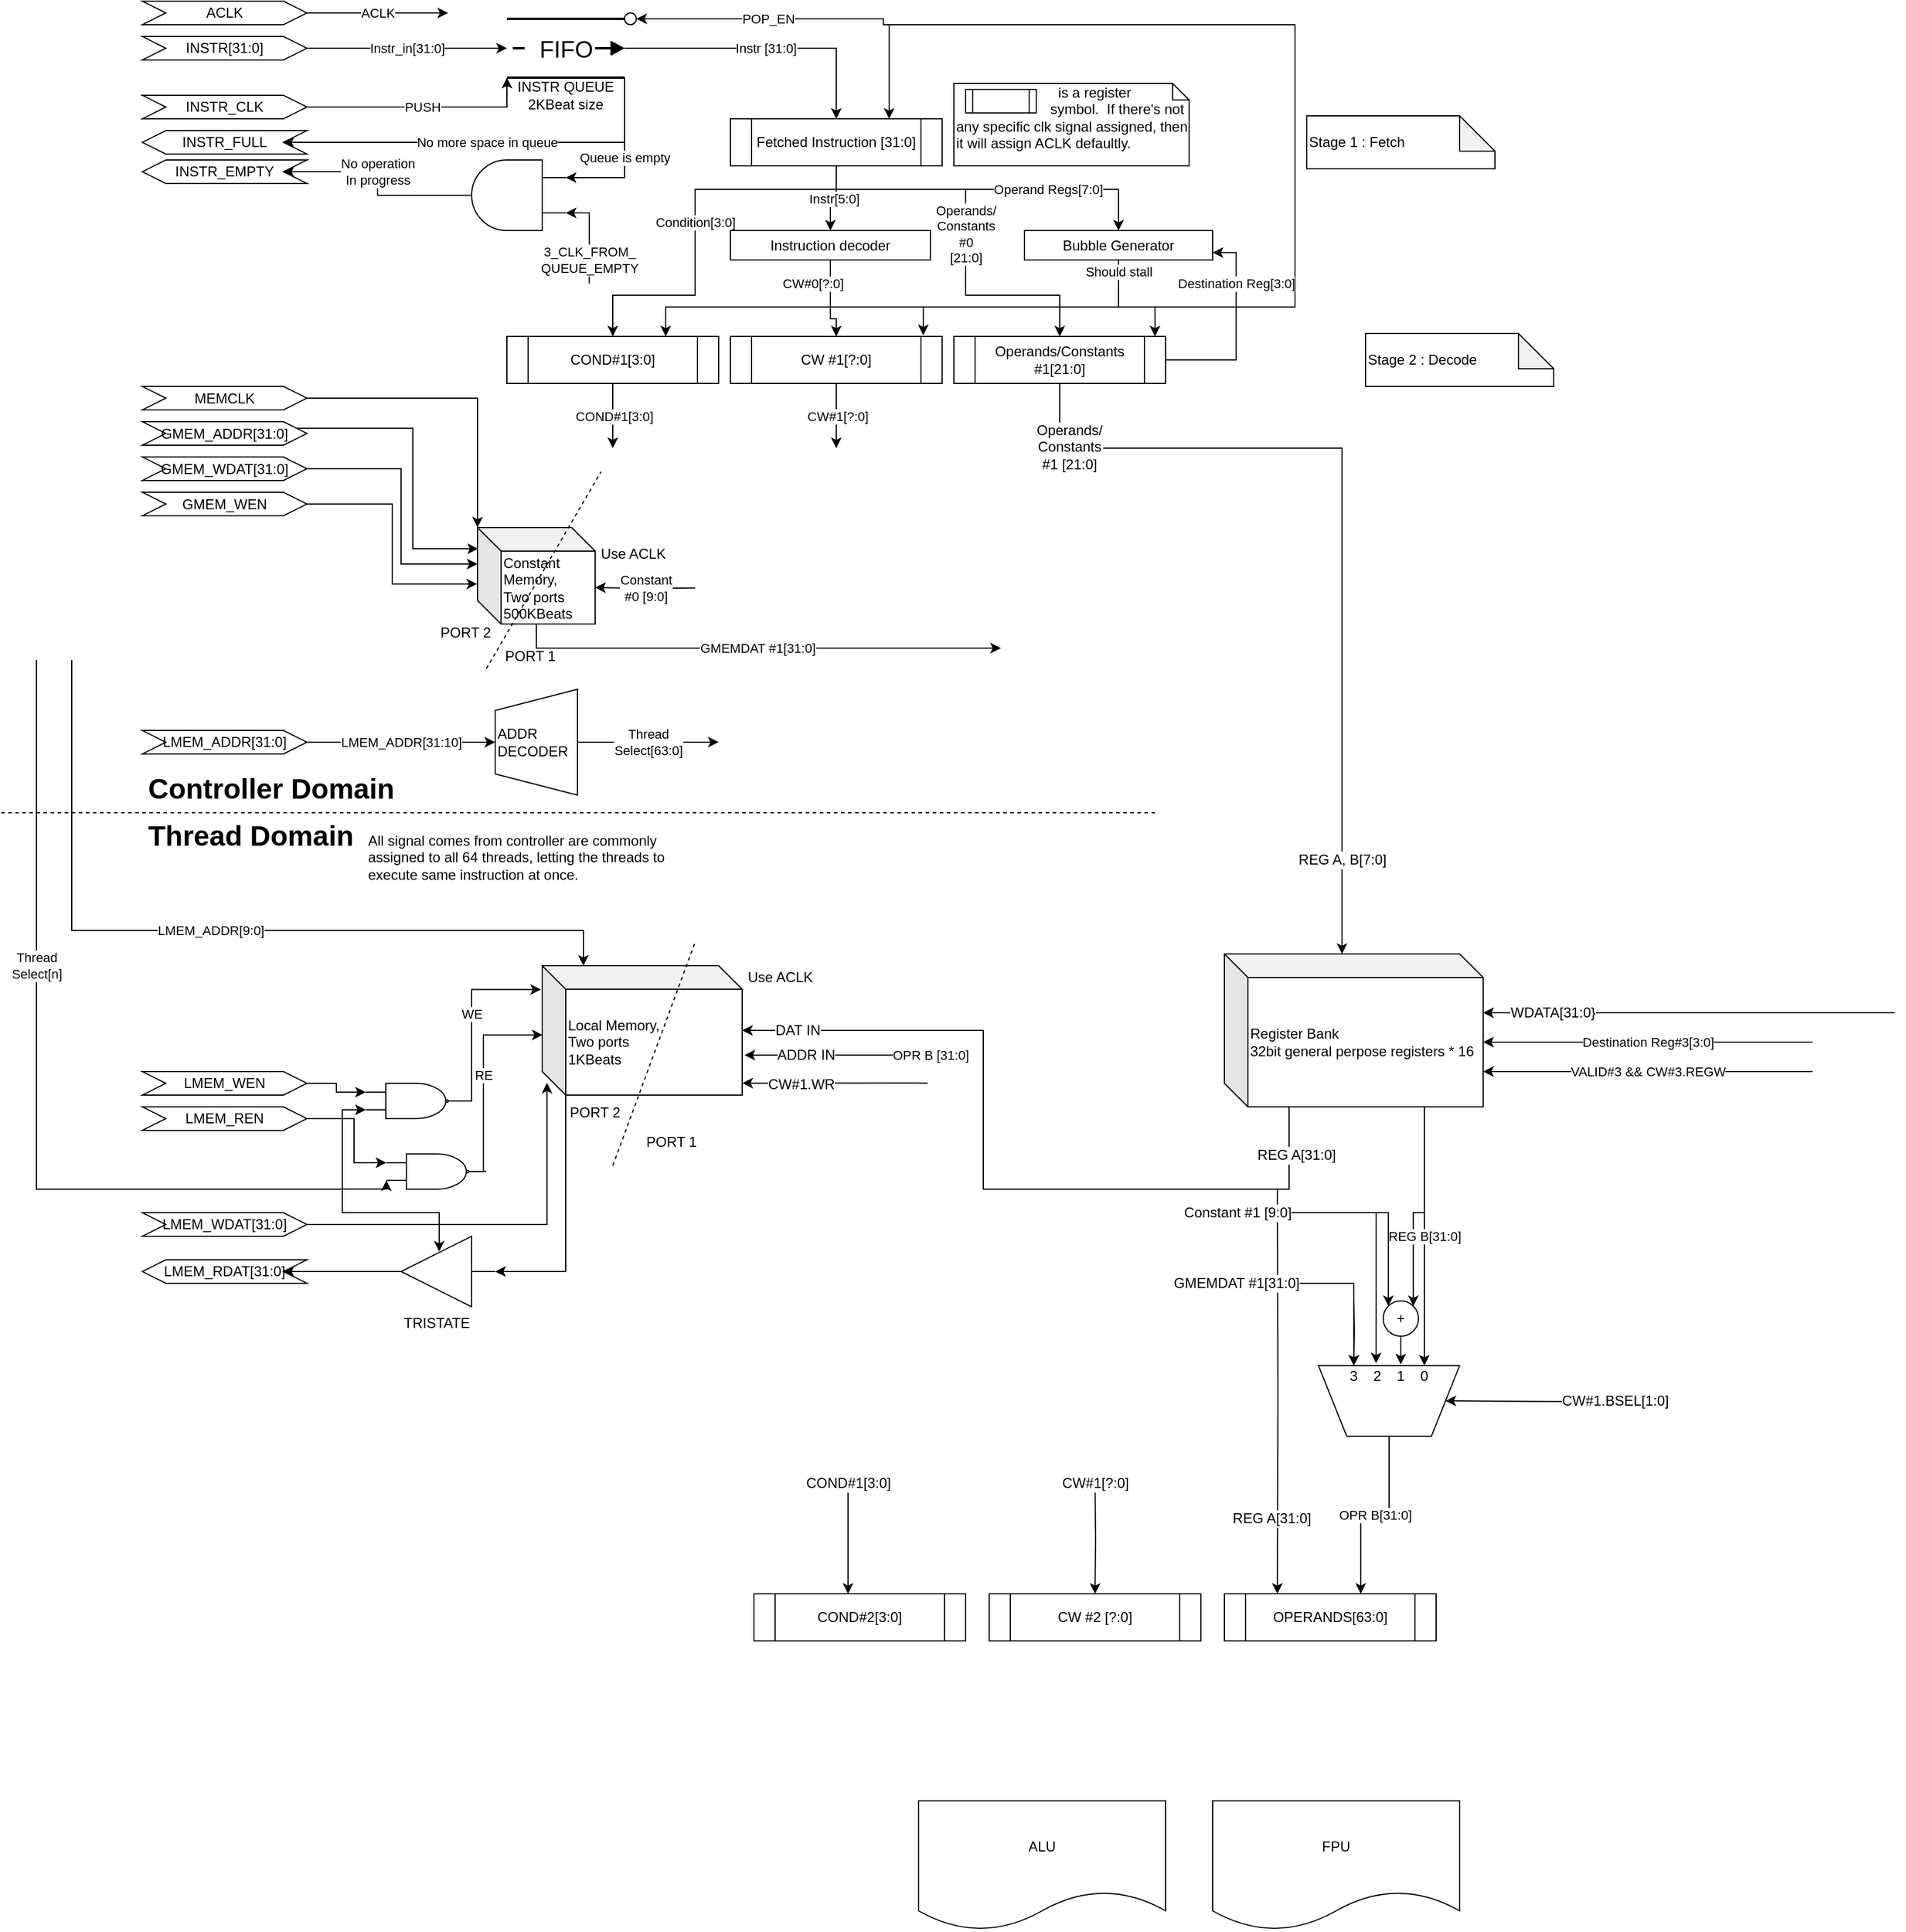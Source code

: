 <mxfile version="10.6.9" type="device"><diagram id="GFs_m2COBvJKlhi9vGBS" name="Page-1"><mxGraphModel dx="882" dy="807" grid="1" gridSize="10" guides="1" tooltips="1" connect="1" arrows="1" fold="1" page="1" pageScale="1" pageWidth="1169" pageHeight="827" math="0" shadow="0"><root><mxCell id="0"/><mxCell id="1" parent="0"/><mxCell id="w4Xrjc9ANLXoHk5ifPLj-215" value="" style="endArrow=none;dashed=1;html=1;fontColor=#000000;" edge="1" parent="1"><mxGeometry width="50" height="50" relative="1" as="geometry"><mxPoint x="442.5" y="867.5" as="sourcePoint"/><mxPoint x="540" y="700" as="targetPoint"/></mxGeometry></mxCell><mxCell id="w4Xrjc9ANLXoHk5ifPLj-197" style="edgeStyle=orthogonalEdgeStyle;rounded=0;orthogonalLoop=1;jettySize=auto;html=1;exitX=0.25;exitY=0;exitDx=0;exitDy=0;fontColor=#000000;entryX=0.25;entryY=0;entryDx=0;entryDy=0;" edge="1" parent="1" target="w4Xrjc9ANLXoHk5ifPLj-196"><mxGeometry relative="1" as="geometry"><mxPoint x="1115" y="1310" as="sourcePoint"/></mxGeometry></mxCell><mxCell id="w4Xrjc9ANLXoHk5ifPLj-198" value="REG A[31:0]" style="text;html=1;resizable=0;points=[];align=center;verticalAlign=middle;labelBackgroundColor=#ffffff;" vertex="1" connectable="0" parent="w4Xrjc9ANLXoHk5ifPLj-197"><mxGeometry x="0.57" y="-4" relative="1" as="geometry"><mxPoint x="-1" y="10" as="offset"/></mxGeometry></mxCell><mxCell id="w4Xrjc9ANLXoHk5ifPLj-187" style="edgeStyle=orthogonalEdgeStyle;rounded=0;orthogonalLoop=1;jettySize=auto;html=1;exitX=0;exitY=0;exitDx=0;exitDy=0;fontColor=#000000;entryX=0;entryY=0;entryDx=0;entryDy=0;" edge="1" parent="1" target="w4Xrjc9ANLXoHk5ifPLj-186"><mxGeometry relative="1" as="geometry"><mxPoint x="1190" y="1330" as="sourcePoint"/><Array as="points"><mxPoint x="1209" y="1330"/></Array></mxGeometry></mxCell><mxCell id="w4Xrjc9ANLXoHk5ifPLj-188" style="edgeStyle=orthogonalEdgeStyle;rounded=0;orthogonalLoop=1;jettySize=auto;html=1;exitX=1;exitY=0;exitDx=0;exitDy=0;fontColor=#000000;entryX=1;entryY=0;entryDx=0;entryDy=0;" edge="1" parent="1" target="w4Xrjc9ANLXoHk5ifPLj-186"><mxGeometry relative="1" as="geometry"><mxPoint x="1240" y="1330" as="sourcePoint"/><Array as="points"><mxPoint x="1231" y="1330"/></Array></mxGeometry></mxCell><mxCell id="w4Xrjc9ANLXoHk5ifPLj-83" style="edgeStyle=orthogonalEdgeStyle;rounded=0;orthogonalLoop=1;jettySize=auto;html=1;entryX=0.75;entryY=0;entryDx=0;entryDy=0;fontColor=#000000;" edge="1" parent="1" source="w4Xrjc9ANLXoHk5ifPLj-72" target="w4Xrjc9ANLXoHk5ifPLj-75"><mxGeometry relative="1" as="geometry"><Array as="points"><mxPoint x="980" y="560"/><mxPoint x="595" y="560"/></Array></mxGeometry></mxCell><mxCell id="w4Xrjc9ANLXoHk5ifPLj-82" style="edgeStyle=orthogonalEdgeStyle;rounded=0;orthogonalLoop=1;jettySize=auto;html=1;entryX=0.911;entryY=-0.025;entryDx=0;entryDy=0;entryPerimeter=0;fontColor=#000000;" edge="1" parent="1" source="w4Xrjc9ANLXoHk5ifPLj-72" target="w4Xrjc9ANLXoHk5ifPLj-55"><mxGeometry relative="1" as="geometry"><Array as="points"><mxPoint x="980" y="560"/><mxPoint x="814" y="560"/></Array></mxGeometry></mxCell><mxCell id="w4Xrjc9ANLXoHk5ifPLj-79" value="Operands/&lt;br&gt;Constants&lt;br&gt;#0&lt;br&gt;[21:0]&lt;br&gt;" style="edgeStyle=orthogonalEdgeStyle;rounded=0;orthogonalLoop=1;jettySize=auto;html=1;exitX=0.5;exitY=1;exitDx=0;exitDy=0;fontColor=#000000;" edge="1" parent="1" source="w4Xrjc9ANLXoHk5ifPLj-32" target="w4Xrjc9ANLXoHk5ifPLj-70"><mxGeometry relative="1" as="geometry"><Array as="points"><mxPoint x="740" y="460"/><mxPoint x="850" y="460"/><mxPoint x="850" y="550"/><mxPoint x="930" y="550"/></Array></mxGeometry></mxCell><mxCell id="w4Xrjc9ANLXoHk5ifPLj-17" value="ACLK" style="edgeStyle=orthogonalEdgeStyle;rounded=0;orthogonalLoop=1;jettySize=auto;html=1;exitX=1;exitY=0.5;exitDx=0;exitDy=0;fontColor=#000000;" edge="1" parent="1" source="w4Xrjc9ANLXoHk5ifPLj-2"><mxGeometry relative="1" as="geometry"><mxPoint x="410" y="310" as="targetPoint"/><Array as="points"><mxPoint x="400" y="310"/><mxPoint x="400" y="310"/></Array></mxGeometry></mxCell><mxCell id="w4Xrjc9ANLXoHk5ifPLj-2" value="ACLK&lt;br&gt;" style="shape=step;perimeter=stepPerimeter;whiteSpace=wrap;html=1;fixedSize=1;" vertex="1" parent="1"><mxGeometry x="150" y="300" width="140" height="20" as="geometry"/></mxCell><mxCell id="w4Xrjc9ANLXoHk5ifPLj-25" value="Instr_in[31:0]" style="edgeStyle=orthogonalEdgeStyle;rounded=0;orthogonalLoop=1;jettySize=auto;html=1;exitX=1;exitY=0.5;exitDx=0;exitDy=0;entryX=0;entryY=0.5;entryDx=0;entryDy=0;fontColor=#000000;" edge="1" parent="1" source="w4Xrjc9ANLXoHk5ifPLj-3" target="w4Xrjc9ANLXoHk5ifPLj-22"><mxGeometry relative="1" as="geometry"/></mxCell><mxCell id="w4Xrjc9ANLXoHk5ifPLj-3" value="INSTR[31:0]&lt;br&gt;" style="shape=step;perimeter=stepPerimeter;whiteSpace=wrap;html=1;fixedSize=1;" vertex="1" parent="1"><mxGeometry x="150" y="330" width="140" height="20" as="geometry"/></mxCell><mxCell id="w4Xrjc9ANLXoHk5ifPLj-37" value="PUSH" style="edgeStyle=orthogonalEdgeStyle;rounded=0;orthogonalLoop=1;jettySize=auto;html=1;exitX=1;exitY=0.5;exitDx=0;exitDy=0;entryX=0;entryY=1;entryDx=0;entryDy=0;fontColor=#000000;" edge="1" parent="1" source="w4Xrjc9ANLXoHk5ifPLj-4" target="w4Xrjc9ANLXoHk5ifPLj-22"><mxGeometry relative="1" as="geometry"/></mxCell><mxCell id="w4Xrjc9ANLXoHk5ifPLj-4" value="INSTR_CLK" style="shape=step;perimeter=stepPerimeter;whiteSpace=wrap;html=1;fixedSize=1;" vertex="1" parent="1"><mxGeometry x="150" y="380" width="140" height="20" as="geometry"/></mxCell><mxCell id="w4Xrjc9ANLXoHk5ifPLj-112" style="edgeStyle=orthogonalEdgeStyle;rounded=0;orthogonalLoop=1;jettySize=auto;html=1;exitX=1;exitY=0.25;exitDx=0;exitDy=0;entryX=0.005;entryY=0.22;entryDx=0;entryDy=0;entryPerimeter=0;fontColor=#000000;" edge="1" parent="1" source="w4Xrjc9ANLXoHk5ifPLj-5" target="w4Xrjc9ANLXoHk5ifPLj-106"><mxGeometry relative="1" as="geometry"><Array as="points"><mxPoint x="380" y="663"/><mxPoint x="380" y="766"/></Array></mxGeometry></mxCell><mxCell id="w4Xrjc9ANLXoHk5ifPLj-5" value="GMEM_ADDR[31:0]" style="shape=step;perimeter=stepPerimeter;whiteSpace=wrap;html=1;fixedSize=1;" vertex="1" parent="1"><mxGeometry x="150" y="657.5" width="140" height="20" as="geometry"/></mxCell><mxCell id="w4Xrjc9ANLXoHk5ifPLj-111" style="edgeStyle=orthogonalEdgeStyle;rounded=0;orthogonalLoop=1;jettySize=auto;html=1;exitX=1;exitY=0.5;exitDx=0;exitDy=0;entryX=0;entryY=0;entryDx=0;entryDy=31;entryPerimeter=0;fontColor=#000000;" edge="1" parent="1" source="w4Xrjc9ANLXoHk5ifPLj-6" target="w4Xrjc9ANLXoHk5ifPLj-106"><mxGeometry relative="1" as="geometry"><Array as="points"><mxPoint x="370" y="697"/><mxPoint x="370" y="779"/></Array></mxGeometry></mxCell><mxCell id="w4Xrjc9ANLXoHk5ifPLj-6" value="GMEM_WDAT[31:0]" style="shape=step;perimeter=stepPerimeter;whiteSpace=wrap;html=1;fixedSize=1;" vertex="1" parent="1"><mxGeometry x="150" y="687.5" width="140" height="20" as="geometry"/></mxCell><mxCell id="w4Xrjc9ANLXoHk5ifPLj-113" style="edgeStyle=orthogonalEdgeStyle;rounded=0;orthogonalLoop=1;jettySize=auto;html=1;entryX=0;entryY=0;entryDx=0;entryDy=0;entryPerimeter=0;fontColor=#000000;" edge="1" parent="1" source="w4Xrjc9ANLXoHk5ifPLj-7" target="w4Xrjc9ANLXoHk5ifPLj-106"><mxGeometry relative="1" as="geometry"/></mxCell><mxCell id="w4Xrjc9ANLXoHk5ifPLj-7" value="MEMCLK" style="shape=step;perimeter=stepPerimeter;whiteSpace=wrap;html=1;fixedSize=1;" vertex="1" parent="1"><mxGeometry x="150" y="627.5" width="140" height="20" as="geometry"/></mxCell><mxCell id="w4Xrjc9ANLXoHk5ifPLj-110" style="edgeStyle=orthogonalEdgeStyle;rounded=0;orthogonalLoop=1;jettySize=auto;html=1;exitX=1;exitY=0.5;exitDx=0;exitDy=0;entryX=-0.003;entryY=0.585;entryDx=0;entryDy=0;entryPerimeter=0;fontColor=#000000;" edge="1" parent="1" source="w4Xrjc9ANLXoHk5ifPLj-10" target="w4Xrjc9ANLXoHk5ifPLj-106"><mxGeometry relative="1" as="geometry"/></mxCell><mxCell id="w4Xrjc9ANLXoHk5ifPLj-10" value="GMEM_WEN" style="shape=step;perimeter=stepPerimeter;whiteSpace=wrap;html=1;fixedSize=1;" vertex="1" parent="1"><mxGeometry x="150" y="717.5" width="140" height="20" as="geometry"/></mxCell><mxCell id="w4Xrjc9ANLXoHk5ifPLj-121" value="LMEM_ADDR[31:10]" style="edgeStyle=orthogonalEdgeStyle;rounded=0;orthogonalLoop=1;jettySize=auto;html=1;exitX=1;exitY=0.5;exitDx=0;exitDy=0;entryX=0.5;entryY=1;entryDx=0;entryDy=0;fontColor=#000000;" edge="1" parent="1" source="w4Xrjc9ANLXoHk5ifPLj-11" target="w4Xrjc9ANLXoHk5ifPLj-120"><mxGeometry relative="1" as="geometry"/></mxCell><mxCell id="w4Xrjc9ANLXoHk5ifPLj-11" value="LMEM_ADDR[31:0]" style="shape=step;perimeter=stepPerimeter;whiteSpace=wrap;html=1;fixedSize=1;" vertex="1" parent="1"><mxGeometry x="150" y="920" width="140" height="20" as="geometry"/></mxCell><mxCell id="w4Xrjc9ANLXoHk5ifPLj-33" value="Instr [31:0]" style="edgeStyle=orthogonalEdgeStyle;rounded=0;orthogonalLoop=1;jettySize=auto;html=1;exitX=1;exitY=0.5;exitDx=0;exitDy=0;entryX=0.5;entryY=0;entryDx=0;entryDy=0;fontColor=#000000;" edge="1" parent="1" source="w4Xrjc9ANLXoHk5ifPLj-22" target="w4Xrjc9ANLXoHk5ifPLj-32"><mxGeometry relative="1" as="geometry"/></mxCell><mxCell id="w4Xrjc9ANLXoHk5ifPLj-42" value="No more space in queue" style="edgeStyle=orthogonalEdgeStyle;rounded=0;orthogonalLoop=1;jettySize=auto;html=1;exitX=1;exitY=1;exitDx=0;exitDy=0;entryX=1;entryY=0.5;entryDx=0;entryDy=0;fontColor=#000000;" edge="1" parent="1" source="w4Xrjc9ANLXoHk5ifPLj-22" target="w4Xrjc9ANLXoHk5ifPLj-40"><mxGeometry relative="1" as="geometry"><Array as="points"><mxPoint x="560" y="420"/></Array></mxGeometry></mxCell><mxCell id="w4Xrjc9ANLXoHk5ifPLj-48" value="Queue is empty" style="edgeStyle=orthogonalEdgeStyle;rounded=0;orthogonalLoop=1;jettySize=auto;html=1;exitX=1;exitY=1;exitDx=0;exitDy=0;entryX=0;entryY=0.25;entryDx=0;entryDy=0;entryPerimeter=0;fontColor=#000000;" edge="1" parent="1" source="w4Xrjc9ANLXoHk5ifPLj-22" target="w4Xrjc9ANLXoHk5ifPLj-43"><mxGeometry relative="1" as="geometry"/></mxCell><mxCell id="w4Xrjc9ANLXoHk5ifPLj-22" value="FIFO" style="strokeWidth=2;html=1;shape=mxgraph.lean_mapping.fifo_sequence_flow;pointerEvents=1;fontStyle=0;fontSize=20;align=center;fillColor=none;" vertex="1" parent="1"><mxGeometry x="460" y="315" width="100" height="50" as="geometry"/></mxCell><mxCell id="w4Xrjc9ANLXoHk5ifPLj-23" value="INSTR QUEUE&lt;br&gt;2KBeat size&lt;br&gt;" style="text;html=1;strokeColor=none;fillColor=none;align=center;verticalAlign=middle;whiteSpace=wrap;rounded=0;fontColor=#000000;" vertex="1" parent="1"><mxGeometry x="425" y="370" width="170" height="20" as="geometry"/></mxCell><mxCell id="w4Xrjc9ANLXoHk5ifPLj-26" value="" style="endArrow=none;dashed=1;html=1;fontColor=#000000;" edge="1" parent="1"><mxGeometry width="50" height="50" relative="1" as="geometry"><mxPoint x="30" y="990" as="sourcePoint"/><mxPoint x="1011" y="990" as="targetPoint"/></mxGeometry></mxCell><mxCell id="w4Xrjc9ANLXoHk5ifPLj-28" value="&lt;h1&gt;Controller Domain&lt;/h1&gt;" style="text;html=1;strokeColor=none;fillColor=none;spacing=5;spacingTop=-20;whiteSpace=wrap;overflow=hidden;rounded=0;fontColor=#000000;" vertex="1" parent="1"><mxGeometry x="150" y="950" width="360" height="40" as="geometry"/></mxCell><mxCell id="w4Xrjc9ANLXoHk5ifPLj-31" value="&lt;h1&gt;Thread Domain&lt;/h1&gt;" style="text;html=1;strokeColor=none;fillColor=none;spacing=5;spacingTop=-20;whiteSpace=wrap;overflow=hidden;rounded=0;fontColor=#000000;" vertex="1" parent="1"><mxGeometry x="150" y="990" width="190" height="40" as="geometry"/></mxCell><mxCell id="w4Xrjc9ANLXoHk5ifPLj-52" value="Instr[5:0]" style="edgeStyle=orthogonalEdgeStyle;rounded=0;orthogonalLoop=1;jettySize=auto;html=1;entryX=0.5;entryY=0;entryDx=0;entryDy=0;fontColor=#000000;" edge="1" parent="1" source="w4Xrjc9ANLXoHk5ifPLj-32" target="w4Xrjc9ANLXoHk5ifPLj-51"><mxGeometry relative="1" as="geometry"/></mxCell><mxCell id="w4Xrjc9ANLXoHk5ifPLj-74" value="Operand Regs[7:0]" style="edgeStyle=orthogonalEdgeStyle;rounded=0;orthogonalLoop=1;jettySize=auto;html=1;exitX=0.5;exitY=1;exitDx=0;exitDy=0;entryX=0.5;entryY=0;entryDx=0;entryDy=0;fontColor=#000000;" edge="1" parent="1" source="w4Xrjc9ANLXoHk5ifPLj-32" target="w4Xrjc9ANLXoHk5ifPLj-72"><mxGeometry x="0.356" relative="1" as="geometry"><Array as="points"><mxPoint x="740" y="460"/><mxPoint x="980" y="460"/></Array><mxPoint as="offset"/></mxGeometry></mxCell><mxCell id="w4Xrjc9ANLXoHk5ifPLj-88" style="edgeStyle=orthogonalEdgeStyle;rounded=0;orthogonalLoop=1;jettySize=auto;html=1;fontColor=#000000;entryX=0.75;entryY=0;entryDx=0;entryDy=0;exitX=0.5;exitY=1;exitDx=0;exitDy=0;" edge="1" parent="1" source="w4Xrjc9ANLXoHk5ifPLj-72" target="w4Xrjc9ANLXoHk5ifPLj-32"><mxGeometry relative="1" as="geometry"><mxPoint x="785" y="290" as="sourcePoint"/><Array as="points"><mxPoint x="980" y="560"/><mxPoint x="1130" y="560"/><mxPoint x="1130" y="320"/><mxPoint x="785" y="320"/></Array></mxGeometry></mxCell><mxCell id="w4Xrjc9ANLXoHk5ifPLj-32" value="Fetched Instruction [31:0]" style="shape=process;whiteSpace=wrap;html=1;backgroundOutline=1;fillColor=none;fontColor=#000000;" vertex="1" parent="1"><mxGeometry x="650" y="400" width="180" height="40" as="geometry"/></mxCell><mxCell id="w4Xrjc9ANLXoHk5ifPLj-35" value="&amp;nbsp; &amp;nbsp; &amp;nbsp; &amp;nbsp; &amp;nbsp; &amp;nbsp; &amp;nbsp; &amp;nbsp; &amp;nbsp; &amp;nbsp; &amp;nbsp; &amp;nbsp; &amp;nbsp; is a register&lt;br&gt;&amp;nbsp; &amp;nbsp; &amp;nbsp; &amp;nbsp; &amp;nbsp; &amp;nbsp; &amp;nbsp; &amp;nbsp; &amp;nbsp; &amp;nbsp; &amp;nbsp; &amp;nbsp; symbol.&amp;nbsp;&amp;nbsp;If there's not any specific clk signal assigned, then it will assign ACLK defaultly.&lt;br&gt;&lt;br&gt;" style="shape=note;whiteSpace=wrap;html=1;size=14;verticalAlign=top;align=left;spacingTop=-6;fillColor=none;fontColor=#000000;" vertex="1" parent="1"><mxGeometry x="840" y="370" width="200" height="70" as="geometry"/></mxCell><mxCell id="w4Xrjc9ANLXoHk5ifPLj-36" value="" style="shape=process;whiteSpace=wrap;html=1;backgroundOutline=1;fillColor=none;fontColor=#000000;" vertex="1" parent="1"><mxGeometry x="850" y="375" width="60" height="20" as="geometry"/></mxCell><mxCell id="w4Xrjc9ANLXoHk5ifPLj-40" value="INSTR_FULL" style="shape=step;perimeter=stepPerimeter;whiteSpace=wrap;html=1;fixedSize=1;flipH=1;" vertex="1" parent="1"><mxGeometry x="150" y="410" width="140" height="20" as="geometry"/></mxCell><mxCell id="w4Xrjc9ANLXoHk5ifPLj-41" value="INSTR_EMPTY" style="shape=step;perimeter=stepPerimeter;whiteSpace=wrap;html=1;fixedSize=1;flipH=1;" vertex="1" parent="1"><mxGeometry x="150" y="435" width="140" height="20" as="geometry"/></mxCell><mxCell id="w4Xrjc9ANLXoHk5ifPLj-46" value="No operation&lt;br&gt;In progress&lt;br&gt;" style="edgeStyle=orthogonalEdgeStyle;rounded=0;orthogonalLoop=1;jettySize=auto;html=1;exitX=1;exitY=0.5;exitDx=0;exitDy=0;exitPerimeter=0;entryX=1;entryY=0.5;entryDx=0;entryDy=0;fontColor=#000000;" edge="1" parent="1" source="w4Xrjc9ANLXoHk5ifPLj-43" target="w4Xrjc9ANLXoHk5ifPLj-41"><mxGeometry relative="1" as="geometry"/></mxCell><mxCell id="w4Xrjc9ANLXoHk5ifPLj-100" value="3_CLK_FROM_&lt;br&gt;QUEUE_EMPTY&lt;br&gt;" style="edgeStyle=orthogonalEdgeStyle;rounded=0;orthogonalLoop=1;jettySize=auto;html=1;exitX=0;exitY=0.75;exitDx=0;exitDy=0;exitPerimeter=0;fontColor=#000000;entryX=0;entryY=0.75;entryDx=0;entryDy=0;entryPerimeter=0;" edge="1" parent="1" target="w4Xrjc9ANLXoHk5ifPLj-43"><mxGeometry x="-0.5" relative="1" as="geometry"><mxPoint x="530" y="540" as="sourcePoint"/><Array as="points"><mxPoint x="530" y="480"/></Array><mxPoint as="offset"/></mxGeometry></mxCell><mxCell id="w4Xrjc9ANLXoHk5ifPLj-43" value="&lt;br&gt;&lt;br&gt;" style="verticalLabelPosition=bottom;shadow=0;dashed=0;align=center;fillColor=#ffffff;html=1;verticalAlign=top;strokeWidth=1;shape=mxgraph.electrical.logic_gates.logic_gate;operation=and;fontColor=#000000;flipH=1;" vertex="1" parent="1"><mxGeometry x="410" y="435" width="100" height="60" as="geometry"/></mxCell><mxCell id="w4Xrjc9ANLXoHk5ifPLj-76" value="Condition[3:0]" style="edgeStyle=orthogonalEdgeStyle;rounded=0;orthogonalLoop=1;jettySize=auto;html=1;entryX=0.5;entryY=0;entryDx=0;entryDy=0;fontColor=#000000;exitX=0.5;exitY=1;exitDx=0;exitDy=0;" edge="1" parent="1" source="w4Xrjc9ANLXoHk5ifPLj-32" target="w4Xrjc9ANLXoHk5ifPLj-75"><mxGeometry relative="1" as="geometry"><mxPoint x="710" y="460" as="sourcePoint"/><Array as="points"><mxPoint x="740" y="460"/><mxPoint x="620" y="460"/><mxPoint x="620" y="550"/><mxPoint x="550" y="550"/></Array></mxGeometry></mxCell><mxCell id="w4Xrjc9ANLXoHk5ifPLj-85" value="CW#0[?:0]" style="edgeStyle=orthogonalEdgeStyle;rounded=0;orthogonalLoop=1;jettySize=auto;html=1;fontColor=#000000;entryX=0.5;entryY=0;entryDx=0;entryDy=0;" edge="1" parent="1" source="w4Xrjc9ANLXoHk5ifPLj-51" target="w4Xrjc9ANLXoHk5ifPLj-55"><mxGeometry x="-0.429" y="-15" relative="1" as="geometry"><mxPoint x="735" y="570" as="targetPoint"/><Array as="points"><mxPoint x="735" y="570"/><mxPoint x="740" y="570"/></Array><mxPoint as="offset"/></mxGeometry></mxCell><mxCell id="w4Xrjc9ANLXoHk5ifPLj-51" value="Instruction decoder" style="rounded=0;whiteSpace=wrap;html=1;fillColor=none;fontColor=#000000;" vertex="1" parent="1"><mxGeometry x="650" y="495" width="170" height="25" as="geometry"/></mxCell><mxCell id="w4Xrjc9ANLXoHk5ifPLj-99" value="CW#1[?:0]&lt;br&gt;" style="edgeStyle=orthogonalEdgeStyle;rounded=0;orthogonalLoop=1;jettySize=auto;html=1;fontColor=#000000;" edge="1" parent="1" source="w4Xrjc9ANLXoHk5ifPLj-55"><mxGeometry relative="1" as="geometry"><mxPoint x="740" y="680" as="targetPoint"/></mxGeometry></mxCell><mxCell id="w4Xrjc9ANLXoHk5ifPLj-55" value="CW #1[?:0]" style="shape=process;whiteSpace=wrap;html=1;backgroundOutline=1;fillColor=none;fontColor=#000000;" vertex="1" parent="1"><mxGeometry x="650" y="585" width="180" height="40" as="geometry"/></mxCell><mxCell id="w4Xrjc9ANLXoHk5ifPLj-73" value="Destination Reg[3:0]" style="edgeStyle=orthogonalEdgeStyle;rounded=0;orthogonalLoop=1;jettySize=auto;html=1;exitX=0;exitY=0.5;exitDx=0;exitDy=0;entryX=1;entryY=0.75;entryDx=0;entryDy=0;fontColor=#000000;" edge="1" parent="1" source="w4Xrjc9ANLXoHk5ifPLj-70" target="w4Xrjc9ANLXoHk5ifPLj-72"><mxGeometry x="0.462" relative="1" as="geometry"><mxPoint as="offset"/></mxGeometry></mxCell><mxCell id="w4Xrjc9ANLXoHk5ifPLj-94" style="edgeStyle=orthogonalEdgeStyle;rounded=0;orthogonalLoop=1;jettySize=auto;html=1;entryX=0;entryY=0;entryDx=100;entryDy=0;entryPerimeter=0;fontColor=#000000;" edge="1" parent="1" source="w4Xrjc9ANLXoHk5ifPLj-70" target="w4Xrjc9ANLXoHk5ifPLj-93"><mxGeometry relative="1" as="geometry"><Array as="points"><mxPoint x="930" y="680"/><mxPoint x="1170" y="680"/></Array></mxGeometry></mxCell><mxCell id="w4Xrjc9ANLXoHk5ifPLj-95" value="REG A, B[7:0]" style="text;html=1;resizable=0;points=[];align=center;verticalAlign=middle;labelBackgroundColor=#ffffff;" vertex="1" connectable="0" parent="w4Xrjc9ANLXoHk5ifPLj-94"><mxGeometry x="0.705" y="4" relative="1" as="geometry"><mxPoint x="-4" y="27" as="offset"/></mxGeometry></mxCell><mxCell id="w4Xrjc9ANLXoHk5ifPLj-108" value="Operands/&lt;br&gt;Constants&lt;br&gt;#1 [21:0]&lt;br&gt;" style="text;html=1;resizable=0;points=[];align=center;verticalAlign=middle;labelBackgroundColor=#ffffff;" vertex="1" connectable="0" parent="w4Xrjc9ANLXoHk5ifPLj-94"><mxGeometry x="-0.827" y="1" relative="1" as="geometry"><mxPoint as="offset"/></mxGeometry></mxCell><mxCell id="w4Xrjc9ANLXoHk5ifPLj-70" value="Operands/Constants&lt;br&gt;#1[21:0]&lt;br&gt;" style="shape=process;whiteSpace=wrap;html=1;backgroundOutline=1;fillColor=none;fontColor=#000000;direction=west;" vertex="1" parent="1"><mxGeometry x="840" y="585" width="180" height="40" as="geometry"/></mxCell><mxCell id="w4Xrjc9ANLXoHk5ifPLj-80" value="Should stall" style="edgeStyle=orthogonalEdgeStyle;rounded=0;orthogonalLoop=1;jettySize=auto;html=1;fontColor=#000000;entryX=0.05;entryY=1;entryDx=0;entryDy=0;entryPerimeter=0;" edge="1" parent="1" source="w4Xrjc9ANLXoHk5ifPLj-72" target="w4Xrjc9ANLXoHk5ifPLj-70"><mxGeometry x="-0.792" relative="1" as="geometry"><Array as="points"><mxPoint x="980" y="560"/><mxPoint x="1011" y="560"/></Array><mxPoint as="offset"/></mxGeometry></mxCell><mxCell id="w4Xrjc9ANLXoHk5ifPLj-72" value="Bubble Generator" style="rounded=0;whiteSpace=wrap;html=1;fillColor=none;fontColor=#000000;" vertex="1" parent="1"><mxGeometry x="900" y="495" width="160" height="25" as="geometry"/></mxCell><mxCell id="w4Xrjc9ANLXoHk5ifPLj-98" value="COND#1[3:0]" style="edgeStyle=orthogonalEdgeStyle;rounded=0;orthogonalLoop=1;jettySize=auto;html=1;fontColor=#000000;" edge="1" parent="1" source="w4Xrjc9ANLXoHk5ifPLj-75"><mxGeometry relative="1" as="geometry"><mxPoint x="550" y="680" as="targetPoint"/></mxGeometry></mxCell><mxCell id="w4Xrjc9ANLXoHk5ifPLj-75" value="COND#1[3:0]" style="shape=process;whiteSpace=wrap;html=1;backgroundOutline=1;fillColor=none;fontColor=#000000;" vertex="1" parent="1"><mxGeometry x="460" y="585" width="180" height="40" as="geometry"/></mxCell><mxCell id="w4Xrjc9ANLXoHk5ifPLj-89" value="All signal comes from controller are commonly assigned to all 64 threads, letting the threads to execute same instruction at once." style="text;html=1;strokeColor=none;fillColor=none;align=left;verticalAlign=top;whiteSpace=wrap;rounded=0;" vertex="1" parent="1"><mxGeometry x="340" y="1000" width="290" height="80" as="geometry"/></mxCell><mxCell id="w4Xrjc9ANLXoHk5ifPLj-90" value="Stage 2 : Decode" style="shape=note;whiteSpace=wrap;html=1;backgroundOutline=1;darkOpacity=0.05;rounded=0;fillColor=none;align=left;" vertex="1" parent="1"><mxGeometry x="1190" y="582.5" width="160" height="45" as="geometry"/></mxCell><mxCell id="w4Xrjc9ANLXoHk5ifPLj-91" value="Stage 1 : Fetch" style="shape=note;whiteSpace=wrap;html=1;backgroundOutline=1;darkOpacity=0.05;rounded=0;fillColor=none;align=left;" vertex="1" parent="1"><mxGeometry x="1140" y="397.5" width="160" height="45" as="geometry"/></mxCell><mxCell id="w4Xrjc9ANLXoHk5ifPLj-93" value="Register Bank&lt;br&gt;32bit general perpose registers * 16&lt;br&gt;" style="shape=cube;whiteSpace=wrap;html=1;boundedLbl=1;backgroundOutline=1;darkOpacity=0.05;darkOpacity2=0.1;rounded=0;fillColor=none;align=left;" vertex="1" parent="1"><mxGeometry x="1070" y="1110" width="220" height="130" as="geometry"/></mxCell><mxCell id="w4Xrjc9ANLXoHk5ifPLj-103" value="" style="ellipse;whiteSpace=wrap;html=1;aspect=fixed;rounded=0;fillColor=none;align=left;" vertex="1" parent="1"><mxGeometry x="560" y="310" width="10" height="10" as="geometry"/></mxCell><mxCell id="w4Xrjc9ANLXoHk5ifPLj-104" value="POP_EN" style="edgeStyle=orthogonalEdgeStyle;rounded=0;orthogonalLoop=1;jettySize=auto;html=1;entryX=1;entryY=0.5;entryDx=0;entryDy=0;fontColor=#000000;" edge="1" parent="1" target="w4Xrjc9ANLXoHk5ifPLj-103"><mxGeometry relative="1" as="geometry"><mxPoint x="789.951" y="319.961" as="sourcePoint"/><mxPoint x="560.049" y="314.913" as="targetPoint"/><Array as="points"><mxPoint x="780" y="320"/><mxPoint x="780" y="315"/></Array></mxGeometry></mxCell><mxCell id="w4Xrjc9ANLXoHk5ifPLj-109" value="Constant&lt;br&gt;#0 [9:0]&lt;br&gt;" style="edgeStyle=orthogonalEdgeStyle;rounded=0;orthogonalLoop=1;jettySize=auto;html=1;exitX=0;exitY=0;exitDx=100;exitDy=51;exitPerimeter=0;fontColor=#000000;entryX=0;entryY=0;entryDx=100;entryDy=51;entryPerimeter=0;" edge="1" parent="1" target="w4Xrjc9ANLXoHk5ifPLj-106"><mxGeometry relative="1" as="geometry"><mxPoint x="620" y="798.833" as="sourcePoint"/></mxGeometry></mxCell><mxCell id="w4Xrjc9ANLXoHk5ifPLj-153" value="GMEMDAT #1[31:0]" style="edgeStyle=orthogonalEdgeStyle;rounded=0;orthogonalLoop=1;jettySize=auto;html=1;fontColor=#000000;" edge="1" parent="1" source="w4Xrjc9ANLXoHk5ifPLj-106"><mxGeometry relative="1" as="geometry"><mxPoint x="880" y="850" as="targetPoint"/><Array as="points"><mxPoint x="485" y="850"/><mxPoint x="850" y="850"/></Array></mxGeometry></mxCell><mxCell id="w4Xrjc9ANLXoHk5ifPLj-106" value="Constant&lt;br&gt;Memory,&lt;br&gt;Two ports&lt;br&gt;500KBeats&lt;br&gt;" style="shape=cube;whiteSpace=wrap;html=1;boundedLbl=1;backgroundOutline=1;darkOpacity=0.05;darkOpacity2=0.1;rounded=0;fillColor=none;align=left;" vertex="1" parent="1"><mxGeometry x="435" y="747.5" width="100" height="82" as="geometry"/></mxCell><mxCell id="w4Xrjc9ANLXoHk5ifPLj-145" style="edgeStyle=orthogonalEdgeStyle;rounded=0;orthogonalLoop=1;jettySize=auto;html=1;exitX=1;exitY=0.5;exitDx=0;exitDy=0;entryX=0.024;entryY=0.905;entryDx=0;entryDy=0;entryPerimeter=0;fontColor=#000000;" edge="1" parent="1" source="w4Xrjc9ANLXoHk5ifPLj-116" target="w4Xrjc9ANLXoHk5ifPLj-122"><mxGeometry relative="1" as="geometry"/></mxCell><mxCell id="w4Xrjc9ANLXoHk5ifPLj-116" value="LMEM_WDAT[31:0]" style="shape=step;perimeter=stepPerimeter;whiteSpace=wrap;html=1;fixedSize=1;" vertex="1" parent="1"><mxGeometry x="150" y="1330" width="140" height="20" as="geometry"/></mxCell><mxCell id="w4Xrjc9ANLXoHk5ifPLj-117" value="LMEM_RDAT[31:0]" style="shape=step;perimeter=stepPerimeter;whiteSpace=wrap;html=1;fixedSize=1;flipH=1;" vertex="1" parent="1"><mxGeometry x="150" y="1370" width="140" height="20" as="geometry"/></mxCell><mxCell id="w4Xrjc9ANLXoHk5ifPLj-129" style="edgeStyle=orthogonalEdgeStyle;rounded=0;orthogonalLoop=1;jettySize=auto;html=1;exitX=1;exitY=0.5;exitDx=0;exitDy=0;entryX=0;entryY=0.25;entryDx=0;entryDy=0;entryPerimeter=0;fontColor=#000000;" edge="1" parent="1" source="w4Xrjc9ANLXoHk5ifPLj-118" target="w4Xrjc9ANLXoHk5ifPLj-128"><mxGeometry relative="1" as="geometry"/></mxCell><mxCell id="w4Xrjc9ANLXoHk5ifPLj-118" value="LMEM_WEN" style="shape=step;perimeter=stepPerimeter;whiteSpace=wrap;html=1;fixedSize=1;" vertex="1" parent="1"><mxGeometry x="150" y="1210" width="140" height="20" as="geometry"/></mxCell><mxCell id="w4Xrjc9ANLXoHk5ifPLj-137" style="edgeStyle=orthogonalEdgeStyle;rounded=0;orthogonalLoop=1;jettySize=auto;html=1;entryX=0;entryY=0.25;entryDx=0;entryDy=0;entryPerimeter=0;fontColor=#000000;" edge="1" parent="1" source="w4Xrjc9ANLXoHk5ifPLj-119" target="w4Xrjc9ANLXoHk5ifPLj-136"><mxGeometry relative="1" as="geometry"><Array as="points"><mxPoint x="330" y="1250"/><mxPoint x="330" y="1287"/></Array></mxGeometry></mxCell><mxCell id="w4Xrjc9ANLXoHk5ifPLj-119" value="LMEM_REN" style="shape=step;perimeter=stepPerimeter;whiteSpace=wrap;html=1;fixedSize=1;" vertex="1" parent="1"><mxGeometry x="150" y="1240" width="140" height="20" as="geometry"/></mxCell><mxCell id="w4Xrjc9ANLXoHk5ifPLj-127" value="Thread &lt;br&gt;Select[63:0]" style="edgeStyle=orthogonalEdgeStyle;rounded=0;orthogonalLoop=1;jettySize=auto;html=1;exitX=0.5;exitY=0;exitDx=0;exitDy=0;fontColor=#000000;" edge="1" parent="1" source="w4Xrjc9ANLXoHk5ifPLj-120"><mxGeometry relative="1" as="geometry"><mxPoint x="640" y="929.931" as="targetPoint"/></mxGeometry></mxCell><mxCell id="w4Xrjc9ANLXoHk5ifPLj-120" value="ADDR&lt;br&gt;DECODER&lt;br&gt;" style="shape=trapezoid;perimeter=trapezoidPerimeter;whiteSpace=wrap;html=1;rounded=0;fillColor=none;align=left;direction=south;flipH=1;" vertex="1" parent="1"><mxGeometry x="450" y="885" width="70" height="90" as="geometry"/></mxCell><mxCell id="w4Xrjc9ANLXoHk5ifPLj-125" value="LMEM_ADDR[9:0]" style="edgeStyle=orthogonalEdgeStyle;rounded=0;orthogonalLoop=1;jettySize=auto;html=1;fontColor=#000000;" edge="1" parent="1" target="w4Xrjc9ANLXoHk5ifPLj-122"><mxGeometry relative="1" as="geometry"><mxPoint x="90" y="860" as="sourcePoint"/><Array as="points"><mxPoint x="525" y="1090"/></Array></mxGeometry></mxCell><mxCell id="w4Xrjc9ANLXoHk5ifPLj-146" style="edgeStyle=orthogonalEdgeStyle;rounded=0;orthogonalLoop=1;jettySize=auto;html=1;exitX=0;exitY=0;exitDx=20;exitDy=110;exitPerimeter=0;fontColor=#000000;entryX=0;entryY=0.5;entryDx=0;entryDy=0;" edge="1" parent="1" source="w4Xrjc9ANLXoHk5ifPLj-122" target="w4Xrjc9ANLXoHk5ifPLj-147"><mxGeometry relative="1" as="geometry"><mxPoint x="450" y="1380" as="targetPoint"/><Array as="points"><mxPoint x="510" y="1380"/></Array></mxGeometry></mxCell><mxCell id="w4Xrjc9ANLXoHk5ifPLj-166" style="edgeStyle=orthogonalEdgeStyle;rounded=0;orthogonalLoop=1;jettySize=auto;html=1;fontColor=#000000;exitX=0.25;exitY=1;exitDx=0;exitDy=0;exitPerimeter=0;" edge="1" parent="1" source="w4Xrjc9ANLXoHk5ifPLj-93" target="w4Xrjc9ANLXoHk5ifPLj-122"><mxGeometry relative="1" as="geometry"><Array as="points"><mxPoint x="1125" y="1310"/><mxPoint x="865" y="1310"/><mxPoint x="865" y="1175"/></Array></mxGeometry></mxCell><mxCell id="w4Xrjc9ANLXoHk5ifPLj-167" value="REG A[31:0]" style="text;html=1;resizable=0;points=[];align=center;verticalAlign=middle;labelBackgroundColor=#ffffff;" vertex="1" connectable="0" parent="w4Xrjc9ANLXoHk5ifPLj-166"><mxGeometry x="-0.803" y="4" relative="1" as="geometry"><mxPoint x="1.5" y="-25.5" as="offset"/></mxGeometry></mxCell><mxCell id="w4Xrjc9ANLXoHk5ifPLj-171" value="DAT IN" style="text;html=1;resizable=0;points=[];align=center;verticalAlign=middle;labelBackgroundColor=#ffffff;" vertex="1" connectable="0" parent="w4Xrjc9ANLXoHk5ifPLj-166"><mxGeometry x="0.901" y="-4" relative="1" as="geometry"><mxPoint x="14" y="4" as="offset"/></mxGeometry></mxCell><mxCell id="w4Xrjc9ANLXoHk5ifPLj-210" value="OPR B [31:0]" style="edgeStyle=orthogonalEdgeStyle;rounded=0;orthogonalLoop=1;jettySize=auto;html=1;fontColor=#000000;entryX=1.012;entryY=0.691;entryDx=0;entryDy=0;entryPerimeter=0;" edge="1" parent="1" target="w4Xrjc9ANLXoHk5ifPLj-122"><mxGeometry x="-0.873" y="-10" relative="1" as="geometry"><mxPoint x="820" y="1196" as="sourcePoint"/><Array as="points"><mxPoint x="670" y="1196"/><mxPoint x="670" y="1196"/></Array><mxPoint x="10" y="10" as="offset"/></mxGeometry></mxCell><mxCell id="w4Xrjc9ANLXoHk5ifPLj-211" value="ADDR IN" style="text;html=1;resizable=0;points=[];align=center;verticalAlign=middle;labelBackgroundColor=#ffffff;" vertex="1" connectable="0" parent="w4Xrjc9ANLXoHk5ifPLj-210"><mxGeometry x="0.887" y="-2" relative="1" as="geometry"><mxPoint x="42.5" y="2" as="offset"/></mxGeometry></mxCell><mxCell id="w4Xrjc9ANLXoHk5ifPLj-122" value="Local Memory,&lt;br&gt;Two ports&lt;br&gt;1KBeats&lt;br&gt;" style="shape=cube;whiteSpace=wrap;html=1;boundedLbl=1;backgroundOutline=1;darkOpacity=0.05;darkOpacity2=0.1;rounded=0;fillColor=none;align=left;" vertex="1" parent="1"><mxGeometry x="490" y="1120" width="170" height="110" as="geometry"/></mxCell><mxCell id="w4Xrjc9ANLXoHk5ifPLj-141" value="WE" style="edgeStyle=orthogonalEdgeStyle;rounded=0;orthogonalLoop=1;jettySize=auto;html=1;exitX=1;exitY=0.5;exitDx=0;exitDy=0;exitPerimeter=0;entryX=-0.006;entryY=0.184;entryDx=0;entryDy=0;entryPerimeter=0;fontColor=#000000;" edge="1" parent="1" source="w4Xrjc9ANLXoHk5ifPLj-128" target="w4Xrjc9ANLXoHk5ifPLj-122"><mxGeometry relative="1" as="geometry"><Array as="points"><mxPoint x="430" y="1235"/><mxPoint x="430" y="1140"/></Array></mxGeometry></mxCell><mxCell id="w4Xrjc9ANLXoHk5ifPLj-128" value="" style="verticalLabelPosition=bottom;shadow=0;dashed=0;align=center;fillColor=#ffffff;html=1;verticalAlign=top;strokeWidth=1;shape=mxgraph.electrical.logic_gates.logic_gate;operation=and;negating=1;rounded=0;" vertex="1" parent="1"><mxGeometry x="340" y="1220" width="85" height="30" as="geometry"/></mxCell><mxCell id="w4Xrjc9ANLXoHk5ifPLj-135" value="Thread&lt;br&gt;Select[n]&lt;br&gt;" style="edgeStyle=orthogonalEdgeStyle;rounded=0;orthogonalLoop=1;jettySize=auto;html=1;fontColor=#000000;entryX=0;entryY=0.75;entryDx=0;entryDy=0;entryPerimeter=0;" edge="1" parent="1" target="w4Xrjc9ANLXoHk5ifPLj-128"><mxGeometry x="-0.348" relative="1" as="geometry"><mxPoint x="290" y="1309.931" as="targetPoint"/><mxPoint x="60" y="860" as="sourcePoint"/><Array as="points"><mxPoint x="320" y="1310"/><mxPoint x="320" y="1242"/></Array><mxPoint as="offset"/></mxGeometry></mxCell><mxCell id="w4Xrjc9ANLXoHk5ifPLj-138" style="edgeStyle=orthogonalEdgeStyle;rounded=0;orthogonalLoop=1;jettySize=auto;html=1;exitX=0;exitY=0.75;exitDx=0;exitDy=0;exitPerimeter=0;fontColor=#000000;entryX=0;entryY=0.75;entryDx=0;entryDy=0;entryPerimeter=0;" edge="1" parent="1" target="w4Xrjc9ANLXoHk5ifPLj-136"><mxGeometry relative="1" as="geometry"><mxPoint x="320.345" y="1309.931" as="sourcePoint"/><Array as="points"><mxPoint x="358" y="1310"/></Array></mxGeometry></mxCell><mxCell id="w4Xrjc9ANLXoHk5ifPLj-142" value="RE" style="edgeStyle=orthogonalEdgeStyle;rounded=0;orthogonalLoop=1;jettySize=auto;html=1;exitX=1;exitY=0.5;exitDx=0;exitDy=0;exitPerimeter=0;entryX=0.002;entryY=0.535;entryDx=0;entryDy=0;entryPerimeter=0;fontColor=#000000;" edge="1" parent="1" source="w4Xrjc9ANLXoHk5ifPLj-136" target="w4Xrjc9ANLXoHk5ifPLj-122"><mxGeometry relative="1" as="geometry"><Array as="points"><mxPoint x="440" y="1295"/><mxPoint x="440" y="1179"/></Array></mxGeometry></mxCell><mxCell id="w4Xrjc9ANLXoHk5ifPLj-136" value="" style="verticalLabelPosition=bottom;shadow=0;dashed=0;align=center;fillColor=#ffffff;html=1;verticalAlign=top;strokeWidth=1;shape=mxgraph.electrical.logic_gates.logic_gate;operation=and;negating=1;rounded=0;" vertex="1" parent="1"><mxGeometry x="357.5" y="1280" width="85" height="30" as="geometry"/></mxCell><mxCell id="w4Xrjc9ANLXoHk5ifPLj-149" style="edgeStyle=orthogonalEdgeStyle;rounded=0;orthogonalLoop=1;jettySize=auto;html=1;exitX=1;exitY=0.5;exitDx=0;exitDy=0;entryX=1;entryY=0.5;entryDx=0;entryDy=0;fontColor=#000000;" edge="1" parent="1" source="w4Xrjc9ANLXoHk5ifPLj-147" target="w4Xrjc9ANLXoHk5ifPLj-117"><mxGeometry relative="1" as="geometry"/></mxCell><mxCell id="w4Xrjc9ANLXoHk5ifPLj-150" style="edgeStyle=orthogonalEdgeStyle;rounded=0;orthogonalLoop=1;jettySize=auto;html=1;fontColor=#000000;entryX=0.476;entryY=0.783;entryDx=0;entryDy=0;entryPerimeter=0;" edge="1" parent="1" target="w4Xrjc9ANLXoHk5ifPLj-147"><mxGeometry relative="1" as="geometry"><mxPoint x="320" y="1310" as="sourcePoint"/><Array as="points"><mxPoint x="320" y="1330"/><mxPoint x="402" y="1330"/></Array></mxGeometry></mxCell><mxCell id="w4Xrjc9ANLXoHk5ifPLj-147" value="TRISTATE" style="verticalLabelPosition=bottom;shadow=0;dashed=0;align=center;fillColor=#ffffff;html=1;verticalAlign=top;strokeWidth=1;shape=mxgraph.electrical.logic_gates.buffer2;rounded=0;direction=west;" vertex="1" parent="1"><mxGeometry x="350" y="1350" width="100" height="60" as="geometry"/></mxCell><mxCell id="w4Xrjc9ANLXoHk5ifPLj-160" value="Destination Reg#3[3:0]" style="edgeStyle=orthogonalEdgeStyle;rounded=0;orthogonalLoop=1;jettySize=auto;html=1;entryX=0;entryY=0;entryDx=220;entryDy=75;entryPerimeter=0;fontColor=#000000;" edge="1" parent="1" target="w4Xrjc9ANLXoHk5ifPLj-93"><mxGeometry relative="1" as="geometry"><mxPoint x="1570" y="1185" as="sourcePoint"/><Array as="points"><mxPoint x="1570" y="1185"/></Array></mxGeometry></mxCell><mxCell id="w4Xrjc9ANLXoHk5ifPLj-176" style="edgeStyle=orthogonalEdgeStyle;rounded=0;orthogonalLoop=1;jettySize=auto;html=1;exitX=0.75;exitY=1;exitDx=0;exitDy=0;fontColor=#000000;entryX=0.75;entryY=1;entryDx=0;entryDy=0;" edge="1" parent="1" target="w4Xrjc9ANLXoHk5ifPLj-172"><mxGeometry relative="1" as="geometry"><mxPoint x="1180" y="1400" as="sourcePoint"/></mxGeometry></mxCell><mxCell id="w4Xrjc9ANLXoHk5ifPLj-191" style="edgeStyle=orthogonalEdgeStyle;rounded=0;orthogonalLoop=1;jettySize=auto;html=1;fontColor=#000000;" edge="1" parent="1" target="w4Xrjc9ANLXoHk5ifPLj-172"><mxGeometry relative="1" as="geometry"><mxPoint x="1430" y="1490" as="sourcePoint"/></mxGeometry></mxCell><mxCell id="w4Xrjc9ANLXoHk5ifPLj-192" value="CW#1.BSEL[1:0]" style="text;html=1;resizable=0;points=[];align=center;verticalAlign=middle;labelBackgroundColor=#ffffff;" vertex="1" connectable="0" parent="w4Xrjc9ANLXoHk5ifPLj-191"><mxGeometry x="-0.674" relative="1" as="geometry"><mxPoint as="offset"/></mxGeometry></mxCell><mxCell id="w4Xrjc9ANLXoHk5ifPLj-193" value="OPR B[31:0]" style="edgeStyle=orthogonalEdgeStyle;rounded=0;orthogonalLoop=1;jettySize=auto;html=1;fontColor=#000000;entryX=0.644;entryY=0;entryDx=0;entryDy=0;entryPerimeter=0;" edge="1" parent="1" source="w4Xrjc9ANLXoHk5ifPLj-172" target="w4Xrjc9ANLXoHk5ifPLj-196"><mxGeometry relative="1" as="geometry"><mxPoint x="1210" y="1590" as="targetPoint"/></mxGeometry></mxCell><mxCell id="w4Xrjc9ANLXoHk5ifPLj-172" value="3&amp;nbsp; &amp;nbsp; 2&amp;nbsp; &amp;nbsp; 1&amp;nbsp; &amp;nbsp; 0&lt;br&gt;&lt;br&gt;&lt;br&gt;&lt;br&gt;" style="shape=trapezoid;perimeter=trapezoidPerimeter;whiteSpace=wrap;html=1;rounded=0;fillColor=none;align=center;direction=west;" vertex="1" parent="1"><mxGeometry x="1150" y="1460" width="120" height="60" as="geometry"/></mxCell><mxCell id="w4Xrjc9ANLXoHk5ifPLj-173" value="VALID#3 &amp;amp;&amp;amp; CW#3.REGW" style="edgeStyle=orthogonalEdgeStyle;rounded=0;orthogonalLoop=1;jettySize=auto;html=1;entryX=0;entryY=0;entryDx=220;entryDy=75;entryPerimeter=0;fontColor=#000000;" edge="1" parent="1"><mxGeometry relative="1" as="geometry"><mxPoint x="1570" y="1210" as="sourcePoint"/><mxPoint x="1290" y="1210" as="targetPoint"/><Array as="points"><mxPoint x="1570" y="1210"/></Array></mxGeometry></mxCell><mxCell id="w4Xrjc9ANLXoHk5ifPLj-174" value="" style="edgeStyle=orthogonalEdgeStyle;rounded=0;orthogonalLoop=1;jettySize=auto;html=1;entryX=0;entryY=0;entryDx=220;entryDy=75;entryPerimeter=0;fontColor=#000000;" edge="1" parent="1"><mxGeometry relative="1" as="geometry"><mxPoint x="1640" y="1160" as="sourcePoint"/><mxPoint x="1290" y="1160" as="targetPoint"/><Array as="points"><mxPoint x="1570" y="1160"/></Array></mxGeometry></mxCell><mxCell id="w4Xrjc9ANLXoHk5ifPLj-175" value="WDATA[31:0}" style="text;html=1;resizable=0;points=[];align=center;verticalAlign=middle;labelBackgroundColor=#ffffff;" vertex="1" connectable="0" parent="w4Xrjc9ANLXoHk5ifPLj-174"><mxGeometry x="0.757" y="3" relative="1" as="geometry"><mxPoint x="16" y="-3" as="offset"/></mxGeometry></mxCell><mxCell id="w4Xrjc9ANLXoHk5ifPLj-177" style="edgeStyle=orthogonalEdgeStyle;rounded=0;orthogonalLoop=1;jettySize=auto;html=1;fontColor=#000000;entryX=0.75;entryY=1;entryDx=0;entryDy=0;" edge="1" parent="1" target="w4Xrjc9ANLXoHk5ifPLj-172"><mxGeometry relative="1" as="geometry"><mxPoint x="1180" y="1460" as="targetPoint"/><mxPoint x="1070" y="1390" as="sourcePoint"/><Array as="points"><mxPoint x="1180" y="1440"/><mxPoint x="1180" y="1440"/></Array></mxGeometry></mxCell><mxCell id="w4Xrjc9ANLXoHk5ifPLj-179" value="GMEMDAT #1[31:0]" style="text;html=1;resizable=0;points=[];align=center;verticalAlign=middle;labelBackgroundColor=#ffffff;" vertex="1" connectable="0" parent="w4Xrjc9ANLXoHk5ifPLj-177"><mxGeometry x="-0.744" y="-3" relative="1" as="geometry"><mxPoint x="-13" y="-3" as="offset"/></mxGeometry></mxCell><mxCell id="w4Xrjc9ANLXoHk5ifPLj-182" value="REG B[31:0]" style="edgeStyle=orthogonalEdgeStyle;rounded=0;orthogonalLoop=1;jettySize=auto;html=1;fontColor=#000000;entryX=0.25;entryY=1;entryDx=0;entryDy=0;" edge="1" parent="1" target="w4Xrjc9ANLXoHk5ifPLj-172"><mxGeometry relative="1" as="geometry"><mxPoint x="1205" y="1460" as="targetPoint"/><mxPoint x="1240" y="1240" as="sourcePoint"/><Array as="points"><mxPoint x="1240" y="1240"/></Array></mxGeometry></mxCell><mxCell id="w4Xrjc9ANLXoHk5ifPLj-184" style="edgeStyle=orthogonalEdgeStyle;rounded=0;orthogonalLoop=1;jettySize=auto;html=1;fontColor=#000000;entryX=0.592;entryY=1.033;entryDx=0;entryDy=0;entryPerimeter=0;" edge="1" parent="1" target="w4Xrjc9ANLXoHk5ifPLj-172"><mxGeometry relative="1" as="geometry"><mxPoint x="1170" y="1400" as="targetPoint"/><mxPoint x="1060" y="1330" as="sourcePoint"/><Array as="points"><mxPoint x="1199" y="1330"/></Array></mxGeometry></mxCell><mxCell id="w4Xrjc9ANLXoHk5ifPLj-185" value="Constant #1 [9:0]" style="text;html=1;resizable=0;points=[];align=center;verticalAlign=middle;labelBackgroundColor=#ffffff;" vertex="1" connectable="0" parent="w4Xrjc9ANLXoHk5ifPLj-184"><mxGeometry x="-0.744" y="-3" relative="1" as="geometry"><mxPoint x="-13" y="-3" as="offset"/></mxGeometry></mxCell><mxCell id="w4Xrjc9ANLXoHk5ifPLj-190" style="edgeStyle=orthogonalEdgeStyle;rounded=0;orthogonalLoop=1;jettySize=auto;html=1;entryX=0.417;entryY=1.017;entryDx=0;entryDy=0;entryPerimeter=0;fontColor=#000000;" edge="1" parent="1" source="w4Xrjc9ANLXoHk5ifPLj-186" target="w4Xrjc9ANLXoHk5ifPLj-172"><mxGeometry relative="1" as="geometry"/></mxCell><mxCell id="w4Xrjc9ANLXoHk5ifPLj-186" value="+" style="ellipse;whiteSpace=wrap;html=1;aspect=fixed;strokeColor=#040114;fillColor=none;align=center;rounded=0;" vertex="1" parent="1"><mxGeometry x="1205" y="1405" width="30" height="30" as="geometry"/></mxCell><mxCell id="w4Xrjc9ANLXoHk5ifPLj-194" value="ALU" style="shape=document;whiteSpace=wrap;html=1;boundedLbl=1;rounded=0;fillColor=none;align=center;" vertex="1" parent="1"><mxGeometry x="810" y="1830" width="210" height="110" as="geometry"/></mxCell><mxCell id="w4Xrjc9ANLXoHk5ifPLj-196" value="OPERANDS[63:0]" style="shape=process;whiteSpace=wrap;html=1;backgroundOutline=1;fillColor=none;fontColor=#000000;" vertex="1" parent="1"><mxGeometry x="1070" y="1654" width="180" height="40" as="geometry"/></mxCell><mxCell id="w4Xrjc9ANLXoHk5ifPLj-201" style="edgeStyle=orthogonalEdgeStyle;rounded=0;orthogonalLoop=1;jettySize=auto;html=1;exitX=0.5;exitY=0;exitDx=0;exitDy=0;fontColor=#000000;entryX=0.5;entryY=0;entryDx=0;entryDy=0;" edge="1" parent="1" target="w4Xrjc9ANLXoHk5ifPLj-199"><mxGeometry relative="1" as="geometry"><mxPoint x="960" y="1560" as="sourcePoint"/></mxGeometry></mxCell><mxCell id="w4Xrjc9ANLXoHk5ifPLj-202" value="CW#1[?:0]" style="text;html=1;resizable=0;points=[];align=center;verticalAlign=middle;labelBackgroundColor=#ffffff;" vertex="1" connectable="0" parent="w4Xrjc9ANLXoHk5ifPLj-201"><mxGeometry x="-0.787" y="-1" relative="1" as="geometry"><mxPoint x="1" y="-10" as="offset"/></mxGeometry></mxCell><mxCell id="w4Xrjc9ANLXoHk5ifPLj-199" value="CW #2 [?:0]" style="shape=process;whiteSpace=wrap;html=1;backgroundOutline=1;fillColor=none;fontColor=#000000;" vertex="1" parent="1"><mxGeometry x="870" y="1654" width="180" height="40" as="geometry"/></mxCell><mxCell id="w4Xrjc9ANLXoHk5ifPLj-204" value="COND#2[3:0]" style="shape=process;whiteSpace=wrap;html=1;backgroundOutline=1;fillColor=none;fontColor=#000000;" vertex="1" parent="1"><mxGeometry x="670" y="1654" width="180" height="40" as="geometry"/></mxCell><mxCell id="w4Xrjc9ANLXoHk5ifPLj-207" value="FPU" style="shape=document;whiteSpace=wrap;html=1;boundedLbl=1;rounded=0;fillColor=none;align=center;" vertex="1" parent="1"><mxGeometry x="1060" y="1830" width="210" height="110" as="geometry"/></mxCell><mxCell id="w4Xrjc9ANLXoHk5ifPLj-208" style="edgeStyle=orthogonalEdgeStyle;rounded=0;orthogonalLoop=1;jettySize=auto;html=1;exitX=0.5;exitY=0;exitDx=0;exitDy=0;fontColor=#000000;entryX=0.5;entryY=0;entryDx=0;entryDy=0;" edge="1" parent="1"><mxGeometry relative="1" as="geometry"><mxPoint x="750" y="1654" as="targetPoint"/><mxPoint x="750" y="1560" as="sourcePoint"/></mxGeometry></mxCell><mxCell id="w4Xrjc9ANLXoHk5ifPLj-209" value="COND#1[3:0]" style="text;html=1;resizable=0;points=[];align=center;verticalAlign=middle;labelBackgroundColor=#ffffff;" vertex="1" connectable="0" parent="w4Xrjc9ANLXoHk5ifPLj-208"><mxGeometry x="-0.787" y="-1" relative="1" as="geometry"><mxPoint x="1" y="-10" as="offset"/></mxGeometry></mxCell><mxCell id="w4Xrjc9ANLXoHk5ifPLj-212" value="" style="endArrow=none;dashed=1;html=1;fontColor=#000000;" edge="1" parent="1"><mxGeometry width="50" height="50" relative="1" as="geometry"><mxPoint x="550" y="1290" as="sourcePoint"/><mxPoint x="620" y="1100" as="targetPoint"/></mxGeometry></mxCell><mxCell id="w4Xrjc9ANLXoHk5ifPLj-213" value="PORT 1" style="text;html=1;strokeColor=none;fillColor=none;align=center;verticalAlign=middle;whiteSpace=wrap;rounded=0;" vertex="1" parent="1"><mxGeometry x="570" y="1260" width="60" height="20" as="geometry"/></mxCell><mxCell id="w4Xrjc9ANLXoHk5ifPLj-214" value="PORT 2" style="text;html=1;strokeColor=none;fillColor=none;align=center;verticalAlign=middle;whiteSpace=wrap;rounded=0;" vertex="1" parent="1"><mxGeometry x="505" y="1235" width="60" height="20" as="geometry"/></mxCell><mxCell id="w4Xrjc9ANLXoHk5ifPLj-217" value="PORT 2" style="text;html=1;strokeColor=none;fillColor=none;align=center;verticalAlign=middle;whiteSpace=wrap;rounded=0;" vertex="1" parent="1"><mxGeometry x="395" y="826.5" width="60" height="20" as="geometry"/></mxCell><mxCell id="w4Xrjc9ANLXoHk5ifPLj-218" value="PORT 1" style="text;html=1;strokeColor=none;fillColor=none;align=center;verticalAlign=middle;whiteSpace=wrap;rounded=0;" vertex="1" parent="1"><mxGeometry x="450" y="846.5" width="60" height="20" as="geometry"/></mxCell><mxCell id="w4Xrjc9ANLXoHk5ifPLj-219" value="Use ACLK" style="text;html=1;strokeColor=none;fillColor=none;align=center;verticalAlign=middle;whiteSpace=wrap;rounded=0;" vertex="1" parent="1"><mxGeometry x="535" y="760" width="65" height="20" as="geometry"/></mxCell><mxCell id="w4Xrjc9ANLXoHk5ifPLj-220" value="Use ACLK" style="text;html=1;strokeColor=none;fillColor=none;align=center;verticalAlign=middle;whiteSpace=wrap;rounded=0;" vertex="1" parent="1"><mxGeometry x="660" y="1119.5" width="65" height="20" as="geometry"/></mxCell><mxCell id="w4Xrjc9ANLXoHk5ifPLj-221" value="" style="edgeStyle=orthogonalEdgeStyle;rounded=0;orthogonalLoop=1;jettySize=auto;html=1;fontColor=#000000;entryX=1.012;entryY=0.691;entryDx=0;entryDy=0;entryPerimeter=0;" edge="1" parent="1"><mxGeometry x="-0.873" y="-10" relative="1" as="geometry"><mxPoint x="660.167" y="1219.833" as="targetPoint"/><mxPoint x="817.667" y="1219.833" as="sourcePoint"/><Array as="points"><mxPoint x="808" y="1219.5"/></Array><mxPoint x="10" y="10" as="offset"/></mxGeometry></mxCell><mxCell id="w4Xrjc9ANLXoHk5ifPLj-222" value="CW#1.WR" style="text;html=1;resizable=0;points=[];align=center;verticalAlign=middle;labelBackgroundColor=#ffffff;" vertex="1" connectable="0" parent="w4Xrjc9ANLXoHk5ifPLj-221"><mxGeometry x="0.887" y="-2" relative="1" as="geometry"><mxPoint x="40.5" y="2.5" as="offset"/></mxGeometry></mxCell></root></mxGraphModel></diagram></mxfile>
